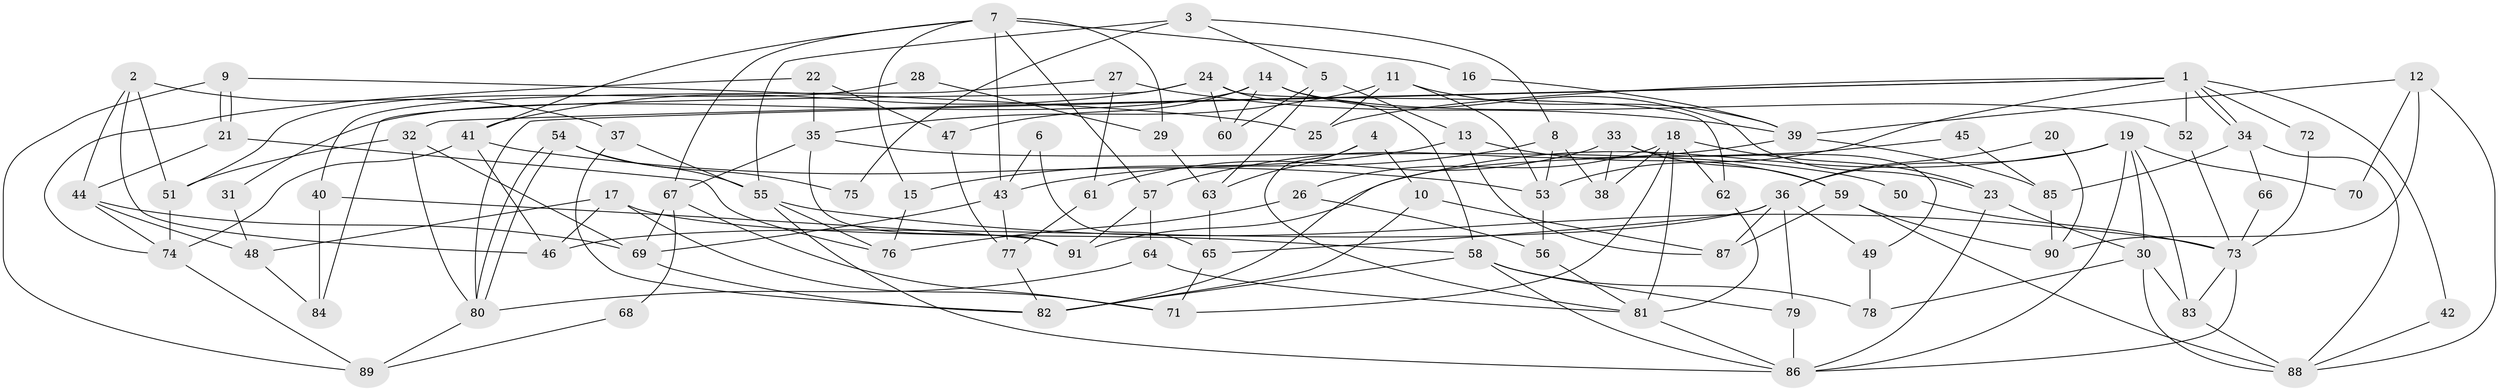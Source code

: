 // coarse degree distribution, {13: 0.037037037037037035, 11: 0.07407407407407407, 8: 0.14814814814814814, 5: 0.18518518518518517, 2: 0.1111111111111111, 20: 0.037037037037037035, 6: 0.18518518518518517, 7: 0.07407407407407407, 4: 0.07407407407407407, 3: 0.07407407407407407}
// Generated by graph-tools (version 1.1) at 2025/18/03/04/25 18:18:33]
// undirected, 91 vertices, 182 edges
graph export_dot {
graph [start="1"]
  node [color=gray90,style=filled];
  1;
  2;
  3;
  4;
  5;
  6;
  7;
  8;
  9;
  10;
  11;
  12;
  13;
  14;
  15;
  16;
  17;
  18;
  19;
  20;
  21;
  22;
  23;
  24;
  25;
  26;
  27;
  28;
  29;
  30;
  31;
  32;
  33;
  34;
  35;
  36;
  37;
  38;
  39;
  40;
  41;
  42;
  43;
  44;
  45;
  46;
  47;
  48;
  49;
  50;
  51;
  52;
  53;
  54;
  55;
  56;
  57;
  58;
  59;
  60;
  61;
  62;
  63;
  64;
  65;
  66;
  67;
  68;
  69;
  70;
  71;
  72;
  73;
  74;
  75;
  76;
  77;
  78;
  79;
  80;
  81;
  82;
  83;
  84;
  85;
  86;
  87;
  88;
  89;
  90;
  91;
  1 -- 80;
  1 -- 34;
  1 -- 34;
  1 -- 25;
  1 -- 32;
  1 -- 42;
  1 -- 52;
  1 -- 53;
  1 -- 72;
  2 -- 46;
  2 -- 44;
  2 -- 37;
  2 -- 51;
  3 -- 55;
  3 -- 8;
  3 -- 5;
  3 -- 75;
  4 -- 63;
  4 -- 81;
  4 -- 10;
  5 -- 13;
  5 -- 60;
  5 -- 63;
  6 -- 43;
  6 -- 65;
  7 -- 57;
  7 -- 41;
  7 -- 15;
  7 -- 16;
  7 -- 29;
  7 -- 43;
  7 -- 67;
  8 -- 43;
  8 -- 53;
  8 -- 38;
  9 -- 25;
  9 -- 21;
  9 -- 21;
  9 -- 89;
  10 -- 82;
  10 -- 87;
  11 -- 35;
  11 -- 53;
  11 -- 25;
  11 -- 39;
  12 -- 90;
  12 -- 88;
  12 -- 39;
  12 -- 70;
  13 -- 15;
  13 -- 87;
  13 -- 59;
  14 -- 23;
  14 -- 52;
  14 -- 31;
  14 -- 47;
  14 -- 60;
  15 -- 76;
  16 -- 39;
  17 -- 71;
  17 -- 46;
  17 -- 48;
  17 -- 58;
  18 -- 81;
  18 -- 23;
  18 -- 26;
  18 -- 38;
  18 -- 62;
  18 -- 71;
  19 -- 30;
  19 -- 36;
  19 -- 70;
  19 -- 83;
  19 -- 86;
  19 -- 91;
  20 -- 90;
  20 -- 36;
  21 -- 76;
  21 -- 44;
  22 -- 47;
  22 -- 74;
  22 -- 35;
  23 -- 30;
  23 -- 86;
  24 -- 58;
  24 -- 60;
  24 -- 41;
  24 -- 62;
  24 -- 84;
  26 -- 56;
  26 -- 76;
  27 -- 40;
  27 -- 39;
  27 -- 61;
  28 -- 51;
  28 -- 29;
  29 -- 63;
  30 -- 83;
  30 -- 88;
  30 -- 78;
  31 -- 48;
  32 -- 80;
  32 -- 51;
  32 -- 69;
  33 -- 38;
  33 -- 59;
  33 -- 49;
  33 -- 61;
  34 -- 88;
  34 -- 66;
  34 -- 85;
  35 -- 91;
  35 -- 50;
  35 -- 67;
  36 -- 79;
  36 -- 49;
  36 -- 46;
  36 -- 65;
  36 -- 87;
  37 -- 82;
  37 -- 55;
  39 -- 57;
  39 -- 85;
  40 -- 84;
  40 -- 91;
  41 -- 74;
  41 -- 46;
  41 -- 53;
  42 -- 88;
  43 -- 69;
  43 -- 77;
  44 -- 69;
  44 -- 48;
  44 -- 74;
  45 -- 82;
  45 -- 85;
  47 -- 77;
  48 -- 84;
  49 -- 78;
  50 -- 73;
  51 -- 74;
  52 -- 73;
  53 -- 56;
  54 -- 80;
  54 -- 80;
  54 -- 55;
  54 -- 75;
  55 -- 86;
  55 -- 73;
  55 -- 76;
  56 -- 81;
  57 -- 64;
  57 -- 91;
  58 -- 82;
  58 -- 78;
  58 -- 79;
  58 -- 86;
  59 -- 87;
  59 -- 88;
  59 -- 90;
  61 -- 77;
  62 -- 81;
  63 -- 65;
  64 -- 81;
  64 -- 80;
  65 -- 71;
  66 -- 73;
  67 -- 68;
  67 -- 69;
  67 -- 71;
  68 -- 89;
  69 -- 82;
  72 -- 73;
  73 -- 86;
  73 -- 83;
  74 -- 89;
  77 -- 82;
  79 -- 86;
  80 -- 89;
  81 -- 86;
  83 -- 88;
  85 -- 90;
}
